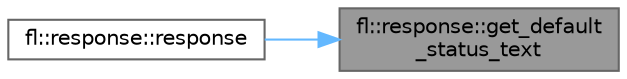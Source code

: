 digraph "fl::response::get_default_status_text"
{
 // INTERACTIVE_SVG=YES
 // LATEX_PDF_SIZE
  bgcolor="transparent";
  edge [fontname=Helvetica,fontsize=10,labelfontname=Helvetica,labelfontsize=10];
  node [fontname=Helvetica,fontsize=10,shape=box,height=0.2,width=0.4];
  rankdir="RL";
  Node1 [id="Node000001",label="fl::response::get_default\l_status_text",height=0.2,width=0.4,color="gray40", fillcolor="grey60", style="filled", fontcolor="black",tooltip=" "];
  Node1 -> Node2 [id="edge1_Node000001_Node000002",dir="back",color="steelblue1",style="solid",tooltip=" "];
  Node2 [id="Node000002",label="fl::response::response",height=0.2,width=0.4,color="grey40", fillcolor="white", style="filled",URL="$d5/d4b/classfl_1_1response_aec79cc2175e21a980e0008f3443f7ac2.html#aec79cc2175e21a980e0008f3443f7ac2",tooltip=" "];
}
